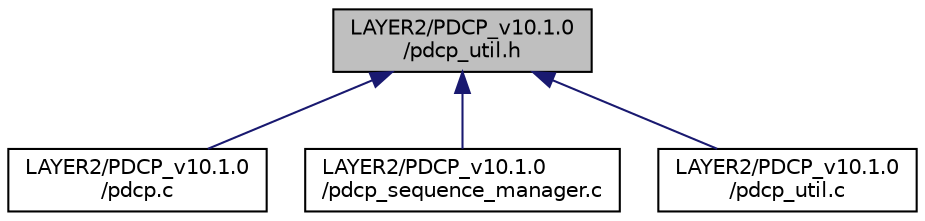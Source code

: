 digraph "LAYER2/PDCP_v10.1.0/pdcp_util.h"
{
 // LATEX_PDF_SIZE
  edge [fontname="Helvetica",fontsize="10",labelfontname="Helvetica",labelfontsize="10"];
  node [fontname="Helvetica",fontsize="10",shape=record];
  Node1 [label="LAYER2/PDCP_v10.1.0\l/pdcp_util.h",height=0.2,width=0.4,color="black", fillcolor="grey75", style="filled", fontcolor="black",tooltip="PDCP Util Methods."];
  Node1 -> Node2 [dir="back",color="midnightblue",fontsize="10",style="solid",fontname="Helvetica"];
  Node2 [label="LAYER2/PDCP_v10.1.0\l/pdcp.c",height=0.2,width=0.4,color="black", fillcolor="white", style="filled",URL="$pdcp_8c.html",tooltip="pdcp interface with RLC"];
  Node1 -> Node3 [dir="back",color="midnightblue",fontsize="10",style="solid",fontname="Helvetica"];
  Node3 [label="LAYER2/PDCP_v10.1.0\l/pdcp_sequence_manager.c",height=0.2,width=0.4,color="black", fillcolor="white", style="filled",URL="$pdcp__sequence__manager_8c.html",tooltip="PDCP Sequence Numbering Methods."];
  Node1 -> Node4 [dir="back",color="midnightblue",fontsize="10",style="solid",fontname="Helvetica"];
  Node4 [label="LAYER2/PDCP_v10.1.0\l/pdcp_util.c",height=0.2,width=0.4,color="black", fillcolor="white", style="filled",URL="$pdcp__util_8c.html",tooltip="PDCP Util Methods."];
}

